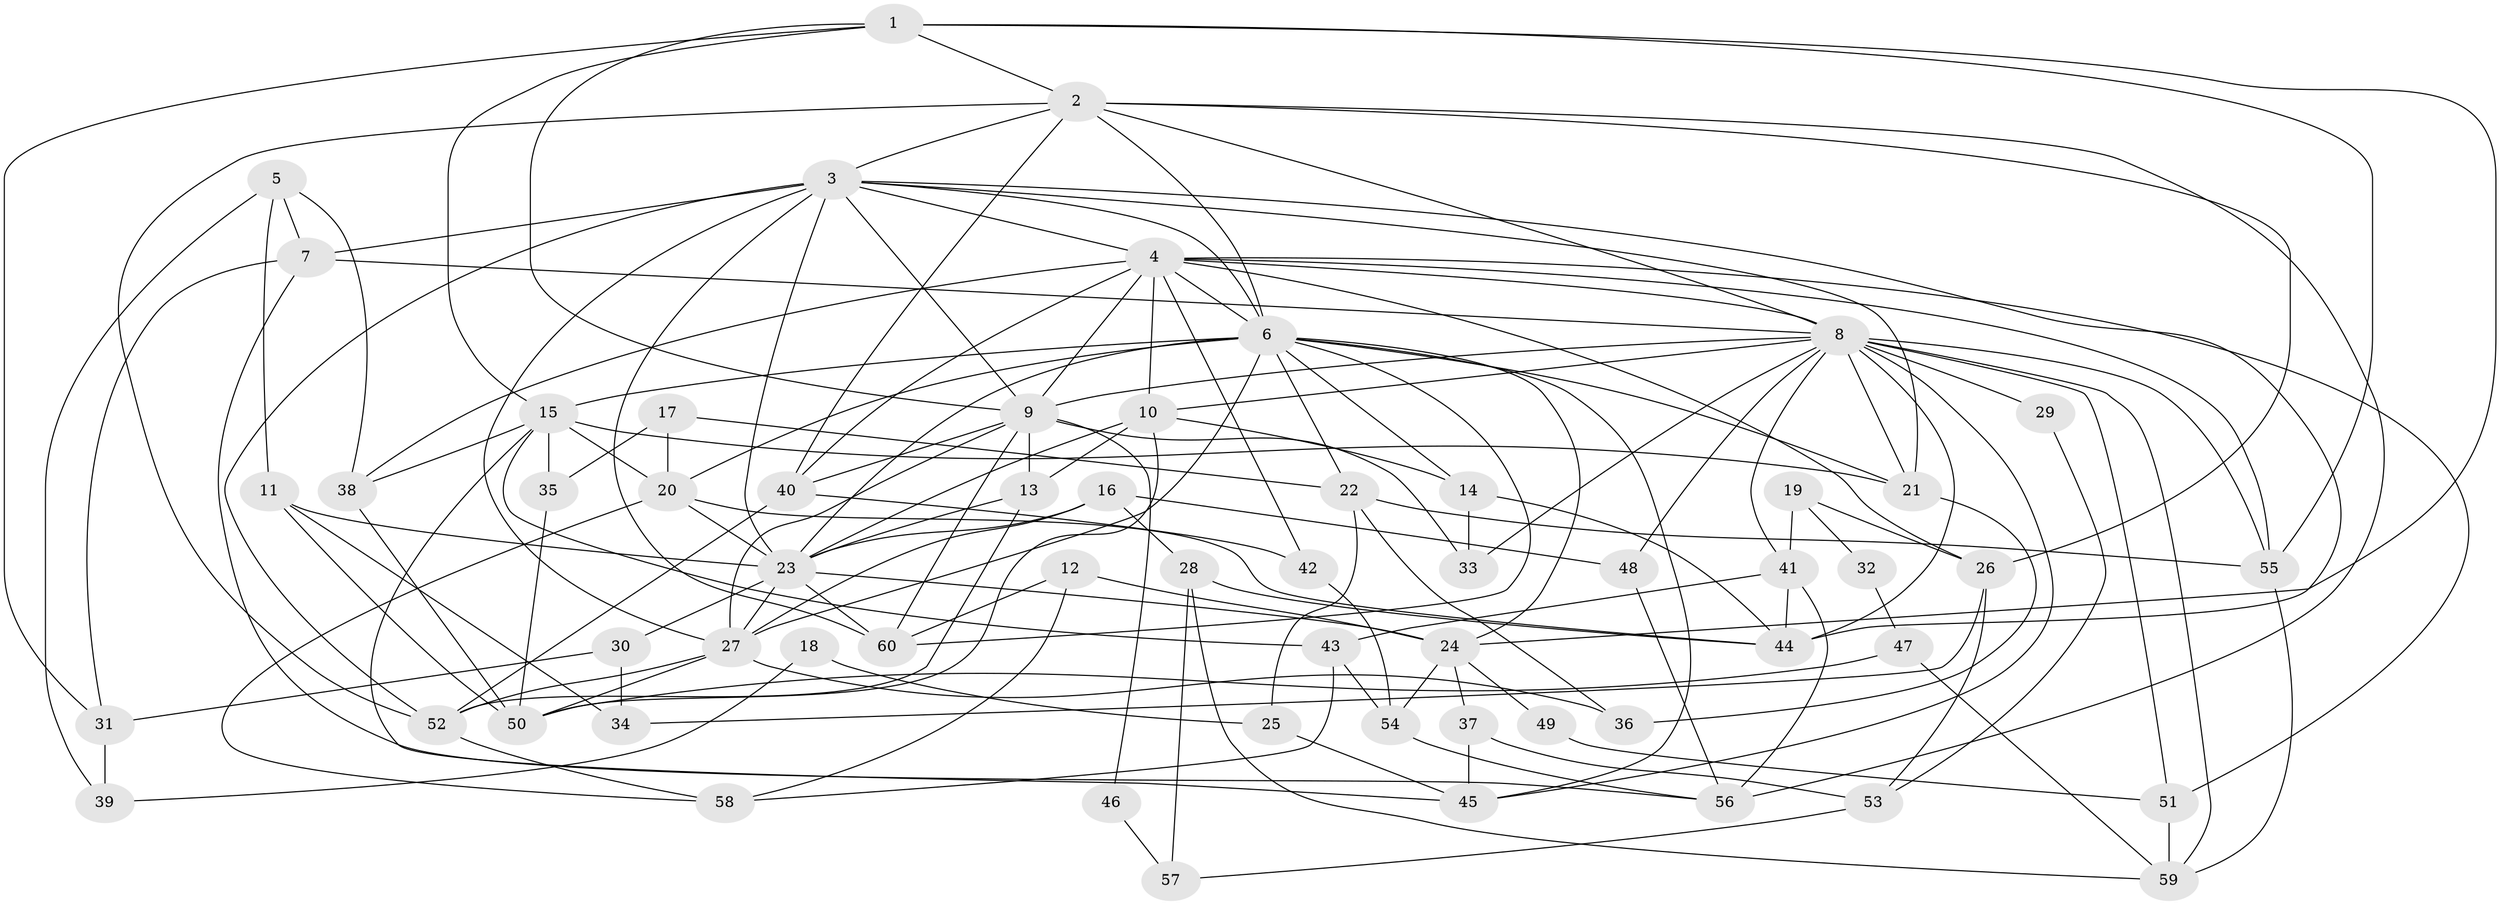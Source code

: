 // original degree distribution, {2: 0.09243697478991597, 3: 0.3025210084033613, 8: 0.008403361344537815, 4: 0.2689075630252101, 7: 0.025210084033613446, 5: 0.226890756302521, 6: 0.07563025210084033}
// Generated by graph-tools (version 1.1) at 2025/36/03/09/25 02:36:24]
// undirected, 60 vertices, 150 edges
graph export_dot {
graph [start="1"]
  node [color=gray90,style=filled];
  1;
  2;
  3;
  4;
  5;
  6;
  7;
  8;
  9;
  10;
  11;
  12;
  13;
  14;
  15;
  16;
  17;
  18;
  19;
  20;
  21;
  22;
  23;
  24;
  25;
  26;
  27;
  28;
  29;
  30;
  31;
  32;
  33;
  34;
  35;
  36;
  37;
  38;
  39;
  40;
  41;
  42;
  43;
  44;
  45;
  46;
  47;
  48;
  49;
  50;
  51;
  52;
  53;
  54;
  55;
  56;
  57;
  58;
  59;
  60;
  1 -- 2 [weight=1.0];
  1 -- 9 [weight=1.0];
  1 -- 15 [weight=1.0];
  1 -- 24 [weight=1.0];
  1 -- 31 [weight=1.0];
  1 -- 55 [weight=1.0];
  2 -- 3 [weight=1.0];
  2 -- 6 [weight=1.0];
  2 -- 8 [weight=2.0];
  2 -- 26 [weight=1.0];
  2 -- 40 [weight=2.0];
  2 -- 52 [weight=1.0];
  2 -- 56 [weight=1.0];
  3 -- 4 [weight=1.0];
  3 -- 6 [weight=1.0];
  3 -- 7 [weight=1.0];
  3 -- 9 [weight=2.0];
  3 -- 21 [weight=1.0];
  3 -- 23 [weight=1.0];
  3 -- 27 [weight=1.0];
  3 -- 44 [weight=1.0];
  3 -- 52 [weight=1.0];
  3 -- 60 [weight=1.0];
  4 -- 6 [weight=2.0];
  4 -- 8 [weight=1.0];
  4 -- 9 [weight=1.0];
  4 -- 10 [weight=3.0];
  4 -- 26 [weight=2.0];
  4 -- 38 [weight=2.0];
  4 -- 40 [weight=1.0];
  4 -- 42 [weight=1.0];
  4 -- 51 [weight=1.0];
  4 -- 55 [weight=1.0];
  5 -- 7 [weight=1.0];
  5 -- 11 [weight=1.0];
  5 -- 38 [weight=1.0];
  5 -- 39 [weight=1.0];
  6 -- 14 [weight=1.0];
  6 -- 15 [weight=1.0];
  6 -- 20 [weight=1.0];
  6 -- 21 [weight=1.0];
  6 -- 22 [weight=1.0];
  6 -- 23 [weight=1.0];
  6 -- 24 [weight=3.0];
  6 -- 27 [weight=2.0];
  6 -- 45 [weight=1.0];
  6 -- 60 [weight=1.0];
  7 -- 8 [weight=1.0];
  7 -- 31 [weight=1.0];
  7 -- 56 [weight=1.0];
  8 -- 9 [weight=2.0];
  8 -- 10 [weight=1.0];
  8 -- 21 [weight=2.0];
  8 -- 29 [weight=1.0];
  8 -- 33 [weight=1.0];
  8 -- 41 [weight=1.0];
  8 -- 44 [weight=1.0];
  8 -- 45 [weight=1.0];
  8 -- 48 [weight=1.0];
  8 -- 51 [weight=1.0];
  8 -- 55 [weight=1.0];
  8 -- 59 [weight=1.0];
  9 -- 13 [weight=3.0];
  9 -- 27 [weight=1.0];
  9 -- 33 [weight=2.0];
  9 -- 40 [weight=1.0];
  9 -- 46 [weight=1.0];
  9 -- 60 [weight=1.0];
  10 -- 13 [weight=1.0];
  10 -- 14 [weight=1.0];
  10 -- 23 [weight=2.0];
  10 -- 50 [weight=1.0];
  11 -- 23 [weight=1.0];
  11 -- 34 [weight=1.0];
  11 -- 50 [weight=1.0];
  12 -- 24 [weight=4.0];
  12 -- 58 [weight=1.0];
  12 -- 60 [weight=1.0];
  13 -- 23 [weight=1.0];
  13 -- 52 [weight=1.0];
  14 -- 33 [weight=1.0];
  14 -- 44 [weight=1.0];
  15 -- 20 [weight=1.0];
  15 -- 21 [weight=1.0];
  15 -- 35 [weight=1.0];
  15 -- 38 [weight=1.0];
  15 -- 43 [weight=1.0];
  15 -- 45 [weight=1.0];
  16 -- 23 [weight=1.0];
  16 -- 27 [weight=1.0];
  16 -- 28 [weight=1.0];
  16 -- 48 [weight=1.0];
  17 -- 20 [weight=1.0];
  17 -- 22 [weight=1.0];
  17 -- 35 [weight=1.0];
  18 -- 25 [weight=1.0];
  18 -- 39 [weight=1.0];
  19 -- 26 [weight=1.0];
  19 -- 32 [weight=1.0];
  19 -- 41 [weight=1.0];
  20 -- 23 [weight=1.0];
  20 -- 44 [weight=1.0];
  20 -- 58 [weight=1.0];
  21 -- 36 [weight=1.0];
  22 -- 25 [weight=1.0];
  22 -- 36 [weight=1.0];
  22 -- 55 [weight=1.0];
  23 -- 24 [weight=1.0];
  23 -- 27 [weight=1.0];
  23 -- 30 [weight=1.0];
  23 -- 60 [weight=2.0];
  24 -- 37 [weight=1.0];
  24 -- 49 [weight=1.0];
  24 -- 54 [weight=2.0];
  25 -- 45 [weight=1.0];
  26 -- 34 [weight=1.0];
  26 -- 53 [weight=1.0];
  27 -- 36 [weight=1.0];
  27 -- 50 [weight=1.0];
  27 -- 52 [weight=1.0];
  28 -- 44 [weight=1.0];
  28 -- 57 [weight=1.0];
  28 -- 59 [weight=1.0];
  29 -- 53 [weight=1.0];
  30 -- 31 [weight=1.0];
  30 -- 34 [weight=1.0];
  31 -- 39 [weight=1.0];
  32 -- 47 [weight=1.0];
  35 -- 50 [weight=1.0];
  37 -- 45 [weight=1.0];
  37 -- 53 [weight=1.0];
  38 -- 50 [weight=1.0];
  40 -- 42 [weight=1.0];
  40 -- 52 [weight=1.0];
  41 -- 43 [weight=1.0];
  41 -- 44 [weight=1.0];
  41 -- 56 [weight=1.0];
  42 -- 54 [weight=1.0];
  43 -- 54 [weight=1.0];
  43 -- 58 [weight=1.0];
  46 -- 57 [weight=1.0];
  47 -- 50 [weight=1.0];
  47 -- 59 [weight=1.0];
  48 -- 56 [weight=1.0];
  49 -- 51 [weight=1.0];
  51 -- 59 [weight=1.0];
  52 -- 58 [weight=1.0];
  53 -- 57 [weight=1.0];
  54 -- 56 [weight=1.0];
  55 -- 59 [weight=1.0];
}
